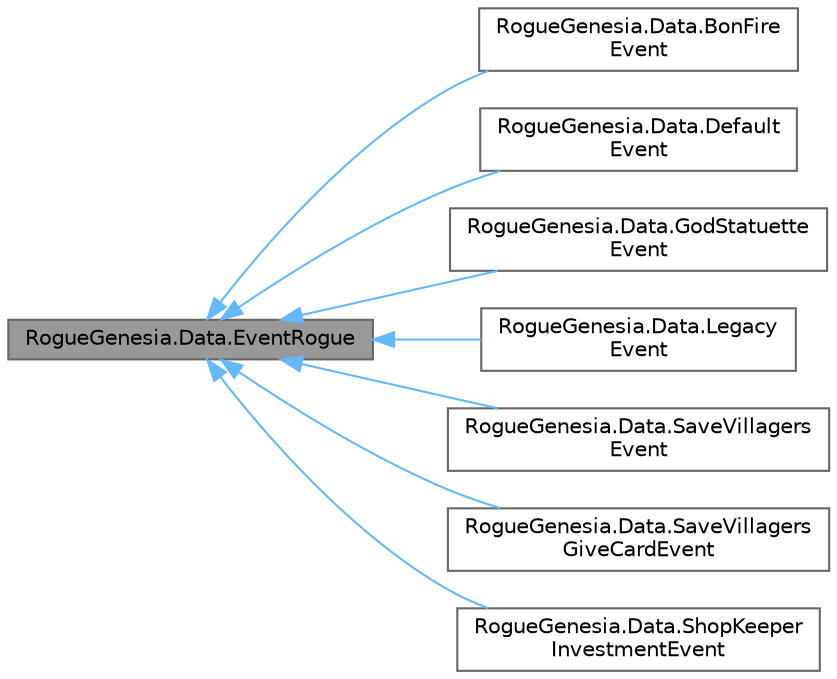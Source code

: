 digraph "RogueGenesia.Data.EventRogue"
{
 // LATEX_PDF_SIZE
  bgcolor="transparent";
  edge [fontname=Helvetica,fontsize=10,labelfontname=Helvetica,labelfontsize=10];
  node [fontname=Helvetica,fontsize=10,shape=box,height=0.2,width=0.4];
  rankdir="LR";
  Node1 [label="RogueGenesia.Data.EventRogue",height=0.2,width=0.4,color="gray40", fillcolor="grey60", style="filled", fontcolor="black",tooltip=" "];
  Node1 -> Node2 [dir="back",color="steelblue1",style="solid"];
  Node2 [label="RogueGenesia.Data.BonFire\lEvent",height=0.2,width=0.4,color="gray40", fillcolor="white", style="filled",URL="$class_rogue_genesia_1_1_data_1_1_bon_fire_event.html",tooltip=" "];
  Node1 -> Node3 [dir="back",color="steelblue1",style="solid"];
  Node3 [label="RogueGenesia.Data.Default\lEvent",height=0.2,width=0.4,color="gray40", fillcolor="white", style="filled",URL="$class_rogue_genesia_1_1_data_1_1_default_event.html",tooltip=" "];
  Node1 -> Node4 [dir="back",color="steelblue1",style="solid"];
  Node4 [label="RogueGenesia.Data.GodStatuette\lEvent",height=0.2,width=0.4,color="gray40", fillcolor="white", style="filled",URL="$class_rogue_genesia_1_1_data_1_1_god_statuette_event.html",tooltip=" "];
  Node1 -> Node5 [dir="back",color="steelblue1",style="solid"];
  Node5 [label="RogueGenesia.Data.Legacy\lEvent",height=0.2,width=0.4,color="gray40", fillcolor="white", style="filled",URL="$class_rogue_genesia_1_1_data_1_1_legacy_event.html",tooltip=" "];
  Node1 -> Node6 [dir="back",color="steelblue1",style="solid"];
  Node6 [label="RogueGenesia.Data.SaveVillagers\lEvent",height=0.2,width=0.4,color="gray40", fillcolor="white", style="filled",URL="$class_rogue_genesia_1_1_data_1_1_save_villagers_event.html",tooltip=" "];
  Node1 -> Node7 [dir="back",color="steelblue1",style="solid"];
  Node7 [label="RogueGenesia.Data.SaveVillagers\lGiveCardEvent",height=0.2,width=0.4,color="gray40", fillcolor="white", style="filled",URL="$class_rogue_genesia_1_1_data_1_1_save_villagers_give_card_event.html",tooltip=" "];
  Node1 -> Node8 [dir="back",color="steelblue1",style="solid"];
  Node8 [label="RogueGenesia.Data.ShopKeeper\lInvestmentEvent",height=0.2,width=0.4,color="gray40", fillcolor="white", style="filled",URL="$class_rogue_genesia_1_1_data_1_1_shop_keeper_investment_event.html",tooltip=" "];
}
